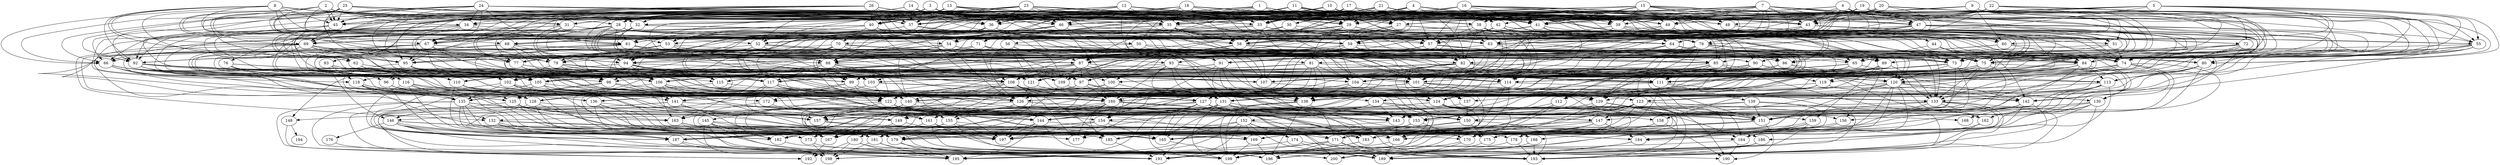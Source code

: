 // DAG automatically generated by daggen at Wed Apr 12 12:23:16 2017
// ./daggen --dot -n 200 --jump=3 --fat=0.6 --regularity=0.4 --density=0.6 
digraph G {
  1 [size="1995733043", alpha="0.16"]
  1 -> 29 [size ="33554432"]
  1 -> 31 [size ="33554432"]
  1 -> 33 [size ="33554432"]
  1 -> 34 [size ="33554432"]
  1 -> 35 [size ="33554432"]
  1 -> 43 [size ="33554432"]
  1 -> 45 [size ="33554432"]
  1 -> 47 [size ="33554432"]
  1 -> 48 [size ="33554432"]
  1 -> 53 [size ="33554432"]
  1 -> 57 [size ="33554432"]
  1 -> 71 [size ="33554432"]
  1 -> 82 [size ="33554432"]
  1 -> 87 [size ="33554432"]
  1 -> 89 [size ="33554432"]
  2 [size="19432524738", alpha="0.06"]
  2 -> 28 [size ="536870912"]
  2 -> 32 [size ="536870912"]
  2 -> 33 [size ="536870912"]
  2 -> 34 [size ="536870912"]
  2 -> 37 [size ="536870912"]
  2 -> 45 [size ="536870912"]
  2 -> 45 [size ="536870912"]
  2 -> 50 [size ="536870912"]
  2 -> 53 [size ="536870912"]
  2 -> 62 [size ="536870912"]
  2 -> 63 [size ="536870912"]
  2 -> 65 [size ="536870912"]
  2 -> 68 [size ="536870912"]
  3 [size="134217728000", alpha="0.12"]
  3 -> 27 [size ="209715200"]
  3 -> 28 [size ="209715200"]
  3 -> 32 [size ="209715200"]
  3 -> 36 [size ="209715200"]
  3 -> 40 [size ="209715200"]
  3 -> 41 [size ="209715200"]
  3 -> 42 [size ="209715200"]
  3 -> 46 [size ="209715200"]
  3 -> 58 [size ="209715200"]
  3 -> 59 [size ="209715200"]
  3 -> 79 [size ="209715200"]
  3 -> 81 [size ="209715200"]
  3 -> 87 [size ="209715200"]
  4 [size="8613251830", alpha="0.11"]
  4 -> 29 [size ="209715200"]
  4 -> 33 [size ="209715200"]
  4 -> 35 [size ="209715200"]
  4 -> 39 [size ="209715200"]
  4 -> 41 [size ="209715200"]
  4 -> 43 [size ="209715200"]
  4 -> 44 [size ="209715200"]
  4 -> 46 [size ="209715200"]
  4 -> 57 [size ="209715200"]
  4 -> 59 [size ="209715200"]
  4 -> 71 [size ="209715200"]
  4 -> 79 [size ="209715200"]
  4 -> 82 [size ="209715200"]
  5 [size="36426262497", alpha="0.11"]
  5 -> 29 [size ="838860800"]
  5 -> 37 [size ="838860800"]
  5 -> 39 [size ="838860800"]
  5 -> 41 [size ="838860800"]
  5 -> 43 [size ="838860800"]
  5 -> 49 [size ="838860800"]
  5 -> 53 [size ="838860800"]
  5 -> 55 [size ="838860800"]
  5 -> 60 [size ="838860800"]
  5 -> 63 [size ="838860800"]
  5 -> 65 [size ="838860800"]
  5 -> 80 [size ="838860800"]
  5 -> 84 [size ="838860800"]
  5 -> 89 [size ="838860800"]
  6 [size="2325882942", alpha="0.12"]
  6 -> 27 [size ="75497472"]
  6 -> 28 [size ="75497472"]
  6 -> 32 [size ="75497472"]
  6 -> 43 [size ="75497472"]
  6 -> 47 [size ="75497472"]
  6 -> 54 [size ="75497472"]
  6 -> 57 [size ="75497472"]
  6 -> 59 [size ="75497472"]
  6 -> 63 [size ="75497472"]
  6 -> 64 [size ="75497472"]
  6 -> 69 [size ="75497472"]
  6 -> 73 [size ="75497472"]
  6 -> 75 [size ="75497472"]
  7 [size="32796375868", alpha="0.16"]
  7 -> 27 [size ="536870912"]
  7 -> 28 [size ="536870912"]
  7 -> 33 [size ="536870912"]
  7 -> 39 [size ="536870912"]
  7 -> 41 [size ="536870912"]
  7 -> 43 [size ="536870912"]
  7 -> 46 [size ="536870912"]
  7 -> 47 [size ="536870912"]
  7 -> 49 [size ="536870912"]
  7 -> 54 [size ="536870912"]
  7 -> 57 [size ="536870912"]
  7 -> 58 [size ="536870912"]
  7 -> 64 [size ="536870912"]
  7 -> 69 [size ="536870912"]
  7 -> 73 [size ="536870912"]
  7 -> 75 [size ="536870912"]
  7 -> 84 [size ="536870912"]
  8 [size="1073741824000", alpha="0.00"]
  8 -> 31 [size ="838860800"]
  8 -> 36 [size ="838860800"]
  8 -> 37 [size ="838860800"]
  8 -> 45 [size ="838860800"]
  8 -> 49 [size ="838860800"]
  8 -> 54 [size ="838860800"]
  8 -> 59 [size ="838860800"]
  8 -> 64 [size ="838860800"]
  8 -> 66 [size ="838860800"]
  8 -> 69 [size ="838860800"]
  8 -> 92 [size ="838860800"]
  8 -> 95 [size ="838860800"]
  9 [size="150288876320", alpha="0.03"]
  9 -> 29 [size ="209715200"]
  9 -> 34 [size ="209715200"]
  9 -> 35 [size ="209715200"]
  9 -> 39 [size ="209715200"]
  9 -> 49 [size ="209715200"]
  9 -> 60 [size ="209715200"]
  9 -> 72 [size ="209715200"]
  9 -> 84 [size ="209715200"]
  9 -> 87 [size ="209715200"]
  9 -> 89 [size ="209715200"]
  9 -> 91 [size ="209715200"]
  10 [size="8078191623", alpha="0.05"]
  10 -> 28 [size ="679477248"]
  10 -> 29 [size ="679477248"]
  10 -> 31 [size ="679477248"]
  10 -> 34 [size ="679477248"]
  10 -> 36 [size ="679477248"]
  10 -> 37 [size ="679477248"]
  10 -> 39 [size ="679477248"]
  10 -> 41 [size ="679477248"]
  10 -> 45 [size ="679477248"]
  10 -> 47 [size ="679477248"]
  10 -> 48 [size ="679477248"]
  10 -> 49 [size ="679477248"]
  10 -> 64 [size ="679477248"]
  10 -> 66 [size ="679477248"]
  10 -> 80 [size ="679477248"]
  10 -> 82 [size ="679477248"]
  11 [size="86281583731", alpha="0.11"]
  11 -> 29 [size ="75497472"]
  11 -> 31 [size ="75497472"]
  11 -> 32 [size ="75497472"]
  11 -> 35 [size ="75497472"]
  11 -> 36 [size ="75497472"]
  11 -> 39 [size ="75497472"]
  11 -> 41 [size ="75497472"]
  11 -> 41 [size ="75497472"]
  11 -> 46 [size ="75497472"]
  11 -> 49 [size ="75497472"]
  11 -> 54 [size ="75497472"]
  11 -> 60 [size ="75497472"]
  12 [size="3097402596", alpha="0.06"]
  12 -> 28 [size ="134217728"]
  12 -> 29 [size ="134217728"]
  12 -> 31 [size ="134217728"]
  12 -> 35 [size ="134217728"]
  12 -> 36 [size ="134217728"]
  12 -> 39 [size ="134217728"]
  12 -> 43 [size ="134217728"]
  12 -> 45 [size ="134217728"]
  12 -> 49 [size ="134217728"]
  12 -> 53 [size ="134217728"]
  12 -> 67 [size ="134217728"]
  12 -> 71 [size ="134217728"]
  12 -> 72 [size ="134217728"]
  12 -> 73 [size ="134217728"]
  12 -> 76 [size ="134217728"]
  12 -> 82 [size ="134217728"]
  12 -> 85 [size ="134217728"]
  13 [size="51748980528", alpha="0.02"]
  13 -> 28 [size ="838860800"]
  13 -> 31 [size ="838860800"]
  13 -> 32 [size ="838860800"]
  13 -> 37 [size ="838860800"]
  13 -> 39 [size ="838860800"]
  13 -> 40 [size ="838860800"]
  13 -> 41 [size ="838860800"]
  13 -> 45 [size ="838860800"]
  13 -> 46 [size ="838860800"]
  13 -> 48 [size ="838860800"]
  13 -> 52 [size ="838860800"]
  13 -> 55 [size ="838860800"]
  13 -> 57 [size ="838860800"]
  13 -> 59 [size ="838860800"]
  13 -> 61 [size ="838860800"]
  13 -> 77 [size ="838860800"]
  14 [size="6216221240", alpha="0.02"]
  14 -> 27 [size ="209715200"]
  14 -> 28 [size ="209715200"]
  14 -> 35 [size ="209715200"]
  14 -> 36 [size ="209715200"]
  14 -> 37 [size ="209715200"]
  14 -> 41 [size ="209715200"]
  14 -> 43 [size ="209715200"]
  14 -> 45 [size ="209715200"]
  14 -> 46 [size ="209715200"]
  14 -> 61 [size ="209715200"]
  14 -> 63 [size ="209715200"]
  14 -> 77 [size ="209715200"]
  14 -> 92 [size ="209715200"]
  14 -> 95 [size ="209715200"]
  15 [size="134217728000", alpha="0.06"]
  15 -> 33 [size ="209715200"]
  15 -> 37 [size ="209715200"]
  15 -> 38 [size ="209715200"]
  15 -> 39 [size ="209715200"]
  15 -> 41 [size ="209715200"]
  15 -> 41 [size ="209715200"]
  15 -> 43 [size ="209715200"]
  15 -> 46 [size ="209715200"]
  15 -> 47 [size ="209715200"]
  15 -> 48 [size ="209715200"]
  15 -> 49 [size ="209715200"]
  15 -> 52 [size ="209715200"]
  15 -> 75 [size ="209715200"]
  15 -> 84 [size ="209715200"]
  16 [size="368293445632", alpha="0.00"]
  16 -> 35 [size ="411041792"]
  16 -> 37 [size ="411041792"]
  16 -> 39 [size ="411041792"]
  16 -> 41 [size ="411041792"]
  16 -> 43 [size ="411041792"]
  16 -> 45 [size ="411041792"]
  16 -> 46 [size ="411041792"]
  16 -> 48 [size ="411041792"]
  16 -> 57 [size ="411041792"]
  16 -> 58 [size ="411041792"]
  16 -> 63 [size ="411041792"]
  16 -> 73 [size ="411041792"]
  16 -> 86 [size ="411041792"]
  16 -> 90 [size ="411041792"]
  16 -> 91 [size ="411041792"]
  17 [size="368293445632", alpha="0.11"]
  17 -> 27 [size ="411041792"]
  17 -> 29 [size ="411041792"]
  17 -> 30 [size ="411041792"]
  17 -> 32 [size ="411041792"]
  17 -> 33 [size ="411041792"]
  17 -> 36 [size ="411041792"]
  17 -> 37 [size ="411041792"]
  17 -> 39 [size ="411041792"]
  17 -> 43 [size ="411041792"]
  17 -> 51 [size ="411041792"]
  17 -> 58 [size ="411041792"]
  17 -> 74 [size ="411041792"]
  17 -> 95 [size ="411041792"]
  18 [size="68552873079", alpha="0.08"]
  18 -> 27 [size ="75497472"]
  18 -> 33 [size ="75497472"]
  18 -> 35 [size ="75497472"]
  18 -> 38 [size ="75497472"]
  18 -> 42 [size ="75497472"]
  18 -> 43 [size ="75497472"]
  18 -> 46 [size ="75497472"]
  18 -> 50 [size ="75497472"]
  18 -> 53 [size ="75497472"]
  18 -> 58 [size ="75497472"]
  18 -> 61 [size ="75497472"]
  18 -> 66 [size ="75497472"]
  18 -> 67 [size ="75497472"]
  18 -> 75 [size ="75497472"]
  18 -> 84 [size ="75497472"]
  18 -> 91 [size ="75497472"]
  19 [size="68719476736", alpha="0.12"]
  19 -> 27 [size ="134217728"]
  19 -> 33 [size ="134217728"]
  19 -> 35 [size ="134217728"]
  19 -> 36 [size ="134217728"]
  19 -> 41 [size ="134217728"]
  19 -> 43 [size ="134217728"]
  19 -> 46 [size ="134217728"]
  19 -> 47 [size ="134217728"]
  19 -> 51 [size ="134217728"]
  19 -> 65 [size ="134217728"]
  19 -> 73 [size ="134217728"]
  19 -> 74 [size ="134217728"]
  19 -> 95 [size ="134217728"]
  20 [size="215824363694", alpha="0.15"]
  20 -> 33 [size ="679477248"]
  20 -> 33 [size ="679477248"]
  20 -> 35 [size ="679477248"]
  20 -> 36 [size ="679477248"]
  20 -> 42 [size ="679477248"]
  20 -> 43 [size ="679477248"]
  20 -> 51 [size ="679477248"]
  20 -> 55 [size ="679477248"]
  20 -> 63 [size ="679477248"]
  20 -> 67 [size ="679477248"]
  20 -> 73 [size ="679477248"]
  20 -> 74 [size ="679477248"]
  20 -> 87 [size ="679477248"]
  21 [size="1801483347", alpha="0.08"]
  21 -> 27 [size ="33554432"]
  21 -> 28 [size ="33554432"]
  21 -> 29 [size ="33554432"]
  21 -> 30 [size ="33554432"]
  21 -> 40 [size ="33554432"]
  21 -> 41 [size ="33554432"]
  21 -> 42 [size ="33554432"]
  21 -> 43 [size ="33554432"]
  21 -> 48 [size ="33554432"]
  21 -> 67 [size ="33554432"]
  21 -> 69 [size ="33554432"]
  21 -> 73 [size ="33554432"]
  21 -> 78 [size ="33554432"]
  21 -> 95 [size ="33554432"]
  22 [size="2809783843", alpha="0.11"]
  22 -> 29 [size ="75497472"]
  22 -> 31 [size ="75497472"]
  22 -> 38 [size ="75497472"]
  22 -> 43 [size ="75497472"]
  22 -> 48 [size ="75497472"]
  22 -> 55 [size ="75497472"]
  22 -> 59 [size ="75497472"]
  22 -> 67 [size ="75497472"]
  22 -> 74 [size ="75497472"]
  22 -> 78 [size ="75497472"]
  22 -> 91 [size ="75497472"]
  23 [size="549755813888", alpha="0.08"]
  23 -> 27 [size ="536870912"]
  23 -> 31 [size ="536870912"]
  23 -> 33 [size ="536870912"]
  23 -> 35 [size ="536870912"]
  23 -> 36 [size ="536870912"]
  23 -> 37 [size ="536870912"]
  23 -> 40 [size ="536870912"]
  23 -> 43 [size ="536870912"]
  23 -> 45 [size ="536870912"]
  23 -> 46 [size ="536870912"]
  23 -> 49 [size ="536870912"]
  23 -> 52 [size ="536870912"]
  23 -> 57 [size ="536870912"]
  23 -> 62 [size ="536870912"]
  23 -> 63 [size ="536870912"]
  23 -> 67 [size ="536870912"]
  23 -> 69 [size ="536870912"]
  23 -> 82 [size ="536870912"]
  23 -> 84 [size ="536870912"]
  23 -> 95 [size ="536870912"]
  24 [size="368293445632", alpha="0.06"]
  24 -> 29 [size ="411041792"]
  24 -> 34 [size ="411041792"]
  24 -> 35 [size ="411041792"]
  24 -> 38 [size ="411041792"]
  24 -> 45 [size ="411041792"]
  24 -> 46 [size ="411041792"]
  24 -> 47 [size ="411041792"]
  24 -> 61 [size ="411041792"]
  24 -> 66 [size ="411041792"]
  24 -> 67 [size ="411041792"]
  24 -> 77 [size ="411041792"]
  24 -> 92 [size ="411041792"]
  24 -> 94 [size ="411041792"]
  25 [size="5334728096", alpha="0.10"]
  25 -> 29 [size ="134217728"]
  25 -> 31 [size ="134217728"]
  25 -> 32 [size ="134217728"]
  25 -> 33 [size ="134217728"]
  25 -> 37 [size ="134217728"]
  25 -> 41 [size ="134217728"]
  25 -> 45 [size ="134217728"]
  25 -> 46 [size ="134217728"]
  25 -> 47 [size ="134217728"]
  25 -> 55 [size ="134217728"]
  25 -> 58 [size ="134217728"]
  25 -> 66 [size ="134217728"]
  25 -> 67 [size ="134217728"]
  25 -> 69 [size ="134217728"]
  25 -> 92 [size ="134217728"]
  25 -> 94 [size ="134217728"]
  25 -> 95 [size ="134217728"]
  26 [size="74850060110", alpha="0.08"]
  26 -> 33 [size ="75497472"]
  26 -> 34 [size ="75497472"]
  26 -> 35 [size ="75497472"]
  26 -> 37 [size ="75497472"]
  26 -> 39 [size ="75497472"]
  26 -> 40 [size ="75497472"]
  26 -> 45 [size ="75497472"]
  26 -> 63 [size ="75497472"]
  26 -> 66 [size ="75497472"]
  26 -> 67 [size ="75497472"]
  26 -> 69 [size ="75497472"]
  26 -> 75 [size ="75497472"]
  26 -> 94 [size ="75497472"]
  27 [size="4073394655", alpha="0.02"]
  27 -> 51 [size ="75497472"]
  27 -> 58 [size ="75497472"]
  27 -> 60 [size ="75497472"]
  27 -> 65 [size ="75497472"]
  27 -> 68 [size ="75497472"]
  27 -> 75 [size ="75497472"]
  27 -> 80 [size ="75497472"]
  27 -> 88 [size ="75497472"]
  27 -> 104 [size ="75497472"]
  27 -> 121 [size ="75497472"]
  28 [size="1399936137551", alpha="0.18"]
  28 -> 57 [size ="838860800"]
  28 -> 61 [size ="838860800"]
  28 -> 64 [size ="838860800"]
  28 -> 79 [size ="838860800"]
  28 -> 86 [size ="838860800"]
  28 -> 88 [size ="838860800"]
  28 -> 89 [size ="838860800"]
  28 -> 92 [size ="838860800"]
  28 -> 95 [size ="838860800"]
  28 -> 97 [size ="838860800"]
  28 -> 104 [size ="838860800"]
  28 -> 110 [size ="838860800"]
  28 -> 115 [size ="838860800"]
  28 -> 121 [size ="838860800"]
  29 [size="865936814478", alpha="0.20"]
  29 -> 54 [size ="679477248"]
  29 -> 59 [size ="679477248"]
  29 -> 64 [size ="679477248"]
  29 -> 73 [size ="679477248"]
  29 -> 81 [size ="679477248"]
  29 -> 85 [size ="679477248"]
  29 -> 93 [size ="679477248"]
  29 -> 94 [size ="679477248"]
  29 -> 107 [size ="679477248"]
  30 [size="170718522600", alpha="0.20"]
  30 -> 52 [size ="134217728"]
  30 -> 57 [size ="134217728"]
  30 -> 61 [size ="134217728"]
  30 -> 89 [size ="134217728"]
  30 -> 109 [size ="134217728"]
  31 [size="28991029248", alpha="0.16"]
  31 -> 62 [size ="75497472"]
  31 -> 77 [size ="75497472"]
  31 -> 78 [size ="75497472"]
  31 -> 94 [size ="75497472"]
  31 -> 103 [size ="75497472"]
  31 -> 105 [size ="75497472"]
  31 -> 109 [size ="75497472"]
  32 [size="402530508729", alpha="0.16"]
  32 -> 57 [size ="301989888"]
  32 -> 67 [size ="301989888"]
  32 -> 68 [size ="301989888"]
  32 -> 78 [size ="301989888"]
  32 -> 88 [size ="301989888"]
  32 -> 91 [size ="301989888"]
  32 -> 121 [size ="301989888"]
  33 [size="12777042580", alpha="0.10"]
  33 -> 57 [size ="209715200"]
  33 -> 77 [size ="209715200"]
  33 -> 78 [size ="209715200"]
  33 -> 82 [size ="209715200"]
  33 -> 94 [size ="209715200"]
  33 -> 98 [size ="209715200"]
  33 -> 99 [size ="209715200"]
  34 [size="6408172845", alpha="0.16"]
  34 -> 52 [size ="411041792"]
  34 -> 61 [size ="411041792"]
  34 -> 91 [size ="411041792"]
  34 -> 106 [size ="411041792"]
  34 -> 116 [size ="411041792"]
  34 -> 118 [size ="411041792"]
  34 -> 120 [size ="411041792"]
  35 [size="1373421194829", alpha="0.17"]
  35 -> 51 [size ="838860800"]
  35 -> 52 [size ="838860800"]
  35 -> 56 [size ="838860800"]
  35 -> 58 [size ="838860800"]
  35 -> 59 [size ="838860800"]
  35 -> 79 [size ="838860800"]
  35 -> 88 [size ="838860800"]
  35 -> 89 [size ="838860800"]
  35 -> 94 [size ="838860800"]
  35 -> 105 [size ="838860800"]
  35 -> 106 [size ="838860800"]
  35 -> 107 [size ="838860800"]
  35 -> 111 [size ="838860800"]
  35 -> 120 [size ="838860800"]
  36 [size="41679082797", alpha="0.14"]
  36 -> 68 [size ="838860800"]
  36 -> 83 [size ="838860800"]
  36 -> 94 [size ="838860800"]
  36 -> 99 [size ="838860800"]
  36 -> 108 [size ="838860800"]
  36 -> 111 [size ="838860800"]
  36 -> 114 [size ="838860800"]
  37 [size="101293638577", alpha="0.14"]
  37 -> 63 [size ="301989888"]
  37 -> 66 [size ="301989888"]
  37 -> 94 [size ="301989888"]
  37 -> 97 [size ="301989888"]
  37 -> 114 [size ="301989888"]
  38 [size="486682338482", alpha="0.01"]
  38 -> 57 [size ="838860800"]
  38 -> 60 [size ="838860800"]
  38 -> 63 [size ="838860800"]
  38 -> 70 [size ="838860800"]
  38 -> 73 [size ="838860800"]
  38 -> 78 [size ="838860800"]
  38 -> 82 [size ="838860800"]
  38 -> 88 [size ="838860800"]
  38 -> 97 [size ="838860800"]
  38 -> 101 [size ="838860800"]
  39 [size="5033848924", alpha="0.02"]
  39 -> 63 [size ="411041792"]
  39 -> 72 [size ="411041792"]
  39 -> 86 [size ="411041792"]
  39 -> 97 [size ="411041792"]
  39 -> 114 [size ="411041792"]
  40 [size="41780947026", alpha="0.05"]
  40 -> 53 [size ="679477248"]
  40 -> 70 [size ="679477248"]
  40 -> 73 [size ="679477248"]
  40 -> 77 [size ="679477248"]
  40 -> 91 [size ="679477248"]
  40 -> 105 [size ="679477248"]
  40 -> 107 [size ="679477248"]
  40 -> 110 [size ="679477248"]
  40 -> 111 [size ="679477248"]
  40 -> 121 [size ="679477248"]
  41 [size="1073741824000", alpha="0.09"]
  41 -> 65 [size ="838860800"]
  41 -> 75 [size ="838860800"]
  41 -> 78 [size ="838860800"]
  41 -> 84 [size ="838860800"]
  41 -> 85 [size ="838860800"]
  41 -> 87 [size ="838860800"]
  41 -> 97 [size ="838860800"]
  41 -> 105 [size ="838860800"]
  41 -> 106 [size ="838860800"]
  41 -> 107 [size ="838860800"]
  41 -> 108 [size ="838860800"]
  42 [size="5991204294", alpha="0.05"]
  42 -> 57 [size ="134217728"]
  42 -> 58 [size ="134217728"]
  42 -> 59 [size ="134217728"]
  42 -> 84 [size ="134217728"]
  42 -> 85 [size ="134217728"]
  42 -> 89 [size ="134217728"]
  42 -> 92 [size ="134217728"]
  42 -> 94 [size ="134217728"]
  42 -> 97 [size ="134217728"]
  42 -> 101 [size ="134217728"]
  42 -> 111 [size ="134217728"]
  42 -> 114 [size ="134217728"]
  43 [size="6406193521", alpha="0.11"]
  43 -> 51 [size ="411041792"]
  43 -> 53 [size ="411041792"]
  43 -> 68 [size ="411041792"]
  43 -> 84 [size ="411041792"]
  43 -> 88 [size ="411041792"]
  43 -> 92 [size ="411041792"]
  43 -> 100 [size ="411041792"]
  43 -> 101 [size ="411041792"]
  43 -> 104 [size ="411041792"]
  43 -> 107 [size ="411041792"]
  43 -> 115 [size ="411041792"]
  44 [size="1029867486147", alpha="0.07"]
  44 -> 65 [size ="679477248"]
  44 -> 75 [size ="679477248"]
  44 -> 84 [size ="679477248"]
  44 -> 120 [size ="679477248"]
  45 [size="1073741824000", alpha="0.18"]
  45 -> 69 [size ="838860800"]
  45 -> 99 [size ="838860800"]
  45 -> 106 [size ="838860800"]
  45 -> 108 [size ="838860800"]
  46 [size="3756987867", alpha="0.17"]
  46 -> 54 [size ="75497472"]
  46 -> 74 [size ="75497472"]
  46 -> 88 [size ="75497472"]
  46 -> 98 [size ="75497472"]
  46 -> 100 [size ="75497472"]
  46 -> 114 [size ="75497472"]
  47 [size="934623021835", alpha="0.14"]
  47 -> 55 [size ="679477248"]
  47 -> 59 [size ="679477248"]
  47 -> 75 [size ="679477248"]
  47 -> 78 [size ="679477248"]
  47 -> 80 [size ="679477248"]
  47 -> 82 [size ="679477248"]
  47 -> 88 [size ="679477248"]
  47 -> 99 [size ="679477248"]
  47 -> 104 [size ="679477248"]
  48 [size="549755813888", alpha="0.13"]
  48 -> 51 [size ="536870912"]
  48 -> 72 [size ="536870912"]
  48 -> 113 [size ="536870912"]
  49 [size="8589934592", alpha="0.07"]
  49 -> 60 [size ="33554432"]
  49 -> 73 [size ="33554432"]
  49 -> 74 [size ="33554432"]
  49 -> 75 [size ="33554432"]
  49 -> 81 [size ="33554432"]
  49 -> 104 [size ="33554432"]
  49 -> 105 [size ="33554432"]
  49 -> 111 [size ="33554432"]
  49 -> 114 [size ="33554432"]
  49 -> 118 [size ="33554432"]
  49 -> 120 [size ="33554432"]
  50 [size="134217728000", alpha="0.19"]
  50 -> 73 [size ="209715200"]
  50 -> 74 [size ="209715200"]
  50 -> 85 [size ="209715200"]
  50 -> 87 [size ="209715200"]
  50 -> 99 [size ="209715200"]
  51 [size="231928233984", alpha="0.08"]
  51 -> 74 [size ="301989888"]
  51 -> 85 [size ="301989888"]
  51 -> 107 [size ="301989888"]
  52 [size="20612546083", alpha="0.11"]
  52 -> 79 [size ="411041792"]
  52 -> 97 [size ="411041792"]
  52 -> 98 [size ="411041792"]
  52 -> 101 [size ="411041792"]
  52 -> 102 [size ="411041792"]
  52 -> 103 [size ="411041792"]
  53 [size="722237029800", alpha="0.19"]
  53 -> 73 [size ="536870912"]
  53 -> 77 [size ="536870912"]
  53 -> 103 [size ="536870912"]
  53 -> 126 [size ="536870912"]
  53 -> 132 [size ="536870912"]
  53 -> 135 [size ="536870912"]
  54 [size="223924874747", alpha="0.07"]
  54 -> 95 [size ="301989888"]
  54 -> 99 [size ="301989888"]
  54 -> 107 [size ="301989888"]
  54 -> 110 [size ="301989888"]
  54 -> 119 [size ="301989888"]
  54 -> 126 [size ="301989888"]
  54 -> 129 [size ="301989888"]
  54 -> 136 [size ="301989888"]
  54 -> 140 [size ="301989888"]
  55 [size="3701211265", alpha="0.18"]
  55 -> 74 [size ="75497472"]
  55 -> 94 [size ="75497472"]
  55 -> 114 [size ="75497472"]
  55 -> 115 [size ="75497472"]
  55 -> 121 [size ="75497472"]
  55 -> 123 [size ="75497472"]
  55 -> 129 [size ="75497472"]
  55 -> 133 [size ="75497472"]
  55 -> 138 [size ="75497472"]
  56 [size="368293445632", alpha="0.12"]
  56 -> 82 [size ="411041792"]
  56 -> 87 [size ="411041792"]
  56 -> 108 [size ="411041792"]
  56 -> 109 [size ="411041792"]
  56 -> 120 [size ="411041792"]
  56 -> 121 [size ="411041792"]
  56 -> 138 [size ="411041792"]
  57 [size="549755813888", alpha="0.01"]
  57 -> 80 [size ="536870912"]
  57 -> 82 [size ="536870912"]
  57 -> 84 [size ="536870912"]
  57 -> 91 [size ="536870912"]
  57 -> 108 [size ="536870912"]
  57 -> 109 [size ="536870912"]
  57 -> 114 [size ="536870912"]
  57 -> 121 [size ="536870912"]
  57 -> 126 [size ="536870912"]
  58 [size="8589934592", alpha="0.11"]
  58 -> 74 [size ="33554432"]
  58 -> 79 [size ="33554432"]
  58 -> 85 [size ="33554432"]
  58 -> 100 [size ="33554432"]
  58 -> 101 [size ="33554432"]
  58 -> 108 [size ="33554432"]
  58 -> 128 [size ="33554432"]
  59 [size="68719476736", alpha="0.17"]
  59 -> 82 [size ="134217728"]
  59 -> 87 [size ="134217728"]
  59 -> 111 [size ="134217728"]
  59 -> 117 [size ="134217728"]
  59 -> 122 [size ="134217728"]
  59 -> 124 [size ="134217728"]
  59 -> 142 [size ="134217728"]
  60 [size="68719476736", alpha="0.19"]
  60 -> 84 [size ="134217728"]
  60 -> 90 [size ="134217728"]
  60 -> 121 [size ="134217728"]
  60 -> 142 [size ="134217728"]
  61 [size="288660384731", alpha="0.19"]
  61 -> 73 [size ="209715200"]
  61 -> 84 [size ="209715200"]
  61 -> 87 [size ="209715200"]
  61 -> 95 [size ="209715200"]
  61 -> 98 [size ="209715200"]
  61 -> 101 [size ="209715200"]
  61 -> 111 [size ="209715200"]
  61 -> 114 [size ="209715200"]
  61 -> 125 [size ="209715200"]
  62 [size="68719476736", alpha="0.08"]
  62 -> 99 [size ="134217728"]
  62 -> 111 [size ="134217728"]
  62 -> 117 [size ="134217728"]
  62 -> 140 [size ="134217728"]
  63 [size="5881894584", alpha="0.00"]
  63 -> 94 [size ="209715200"]
  63 -> 101 [size ="209715200"]
  63 -> 108 [size ="209715200"]
  63 -> 121 [size ="209715200"]
  63 -> 133 [size ="209715200"]
  64 [size="12143611486", alpha="0.01"]
  64 -> 74 [size ="209715200"]
  64 -> 86 [size ="209715200"]
  64 -> 104 [size ="209715200"]
  64 -> 106 [size ="209715200"]
  64 -> 107 [size ="209715200"]
  64 -> 130 [size ="209715200"]
  65 [size="16527307620", alpha="0.12"]
  65 -> 96 [size ="411041792"]
  65 -> 104 [size ="411041792"]
  65 -> 105 [size ="411041792"]
  65 -> 107 [size ="411041792"]
  65 -> 111 [size ="411041792"]
  65 -> 124 [size ="411041792"]
  65 -> 133 [size ="411041792"]
  65 -> 134 [size ="411041792"]
  65 -> 137 [size ="411041792"]
  66 [size="864782091", alpha="0.07"]
  66 -> 98 [size ="75497472"]
  66 -> 104 [size ="75497472"]
  66 -> 105 [size ="75497472"]
  66 -> 107 [size ="75497472"]
  66 -> 125 [size ="75497472"]
  66 -> 131 [size ="75497472"]
  66 -> 133 [size ="75497472"]
  66 -> 135 [size ="75497472"]
  66 -> 136 [size ="75497472"]
  66 -> 138 [size ="75497472"]
  67 [size="93173167732", alpha="0.15"]
  67 -> 74 [size ="301989888"]
  67 -> 86 [size ="301989888"]
  67 -> 95 [size ="301989888"]
  67 -> 99 [size ="301989888"]
  67 -> 102 [size ="301989888"]
  67 -> 117 [size ="301989888"]
  67 -> 121 [size ="301989888"]
  67 -> 123 [size ="301989888"]
  67 -> 133 [size ="301989888"]
  68 [size="549755813888", alpha="0.03"]
  68 -> 74 [size ="536870912"]
  68 -> 79 [size ="536870912"]
  68 -> 86 [size ="536870912"]
  68 -> 102 [size ="536870912"]
  68 -> 105 [size ="536870912"]
  68 -> 115 [size ="536870912"]
  68 -> 117 [size ="536870912"]
  68 -> 124 [size ="536870912"]
  68 -> 136 [size ="536870912"]
  69 [size="333094617615", alpha="0.14"]
  69 -> 79 [size ="301989888"]
  69 -> 88 [size ="301989888"]
  69 -> 90 [size ="301989888"]
  69 -> 104 [size ="301989888"]
  69 -> 105 [size ="301989888"]
  69 -> 107 [size ="301989888"]
  69 -> 108 [size ="301989888"]
  69 -> 114 [size ="301989888"]
  69 -> 124 [size ="301989888"]
  69 -> 128 [size ="301989888"]
  69 -> 132 [size ="301989888"]
  70 [size="103869181272", alpha="0.15"]
  70 -> 77 [size ="134217728"]
  70 -> 93 [size ="134217728"]
  70 -> 99 [size ="134217728"]
  70 -> 108 [size ="134217728"]
  70 -> 117 [size ="134217728"]
  70 -> 122 [size ="134217728"]
  70 -> 129 [size ="134217728"]
  70 -> 141 [size ="134217728"]
  71 [size="581504751051", alpha="0.03"]
  71 -> 77 [size ="679477248"]
  71 -> 86 [size ="679477248"]
  71 -> 92 [size ="679477248"]
  71 -> 97 [size ="679477248"]
  71 -> 98 [size ="679477248"]
  71 -> 102 [size ="679477248"]
  71 -> 103 [size ="679477248"]
  71 -> 104 [size ="679477248"]
  71 -> 120 [size ="679477248"]
  71 -> 126 [size ="679477248"]
  71 -> 131 [size ="679477248"]
  72 [size="4044869837", alpha="0.18"]
  72 -> 86 [size ="134217728"]
  72 -> 95 [size ="134217728"]
  72 -> 120 [size ="134217728"]
  72 -> 126 [size ="134217728"]
  72 -> 131 [size ="134217728"]
  72 -> 142 [size ="134217728"]
  73 [size="510411248481", alpha="0.02"]
  73 -> 101 [size ="838860800"]
  73 -> 120 [size ="838860800"]
  73 -> 121 [size ="838860800"]
  73 -> 135 [size ="838860800"]
  73 -> 143 [size ="838860800"]
  73 -> 154 [size ="838860800"]
  74 [size="68719476736", alpha="0.17"]
  74 -> 97 [size ="134217728"]
  74 -> 111 [size ="134217728"]
  74 -> 114 [size ="134217728"]
  74 -> 120 [size ="134217728"]
  74 -> 130 [size ="134217728"]
  74 -> 133 [size ="134217728"]
  74 -> 149 [size ="134217728"]
  74 -> 150 [size ="134217728"]
  74 -> 151 [size ="134217728"]
  75 [size="23839758128", alpha="0.09"]
  75 -> 97 [size ="536870912"]
  75 -> 103 [size ="536870912"]
  75 -> 105 [size ="536870912"]
  75 -> 106 [size ="536870912"]
  75 -> 110 [size ="536870912"]
  75 -> 111 [size ="536870912"]
  75 -> 126 [size ="536870912"]
  75 -> 127 [size ="536870912"]
  75 -> 133 [size ="536870912"]
  75 -> 150 [size ="536870912"]
  75 -> 162 [size ="536870912"]
  75 -> 163 [size ="536870912"]
  76 [size="3837389011", alpha="0.14"]
  76 -> 96 [size ="134217728"]
  76 -> 97 [size ="134217728"]
  76 -> 101 [size ="134217728"]
  76 -> 105 [size ="134217728"]
  76 -> 109 [size ="134217728"]
  76 -> 150 [size ="134217728"]
  76 -> 163 [size ="134217728"]
  77 [size="36632085669", alpha="0.07"]
  77 -> 107 [size ="33554432"]
  77 -> 121 [size ="33554432"]
  77 -> 122 [size ="33554432"]
  77 -> 138 [size ="33554432"]
  77 -> 143 [size ="33554432"]
  78 [size="2820842131", alpha="0.19"]
  78 -> 101 [size ="75497472"]
  78 -> 105 [size ="75497472"]
  78 -> 112 [size ="75497472"]
  78 -> 125 [size ="75497472"]
  78 -> 128 [size ="75497472"]
  78 -> 131 [size ="75497472"]
  78 -> 133 [size ="75497472"]
  78 -> 143 [size ="75497472"]
  79 [size="1073741824000", alpha="0.06"]
  79 -> 97 [size ="838860800"]
  79 -> 102 [size ="838860800"]
  79 -> 106 [size ="838860800"]
  79 -> 108 [size ="838860800"]
  79 -> 122 [size ="838860800"]
  79 -> 151 [size ="838860800"]
  80 [size="3348612954", alpha="0.05"]
  80 -> 113 [size ="134217728"]
  80 -> 124 [size ="134217728"]
  80 -> 131 [size ="134217728"]
  80 -> 138 [size ="134217728"]
  80 -> 150 [size ="134217728"]
  81 [size="488546486368", alpha="0.18"]
  81 -> 98 [size ="411041792"]
  81 -> 104 [size ="411041792"]
  81 -> 108 [size ="411041792"]
  81 -> 113 [size ="411041792"]
  81 -> 127 [size ="411041792"]
  81 -> 138 [size ="411041792"]
  81 -> 154 [size ="411041792"]
  81 -> 163 [size ="411041792"]
  82 [size="134217728000", alpha="0.01"]
  82 -> 101 [size ="209715200"]
  82 -> 108 [size ="209715200"]
  82 -> 111 [size ="209715200"]
  82 -> 115 [size ="209715200"]
  82 -> 138 [size ="209715200"]
  82 -> 142 [size ="209715200"]
  82 -> 150 [size ="209715200"]
  82 -> 155 [size ="209715200"]
  82 -> 160 [size ="209715200"]
  83 [size="134217728000", alpha="0.13"]
  83 -> 104 [size ="209715200"]
  83 -> 108 [size ="209715200"]
  83 -> 115 [size ="209715200"]
  83 -> 118 [size ="209715200"]
  83 -> 140 [size ="209715200"]
  83 -> 146 [size ="209715200"]
  84 [size="222511073980", alpha="0.15"]
  84 -> 100 [size ="536870912"]
  84 -> 111 [size ="536870912"]
  84 -> 113 [size ="536870912"]
  84 -> 119 [size ="536870912"]
  84 -> 129 [size ="536870912"]
  84 -> 151 [size ="536870912"]
  84 -> 160 [size ="536870912"]
  84 -> 162 [size ="536870912"]
  85 [size="782757789696", alpha="0.01"]
  85 -> 112 [size ="679477248"]
  85 -> 114 [size ="679477248"]
  85 -> 120 [size ="679477248"]
  85 -> 123 [size ="679477248"]
  85 -> 124 [size ="679477248"]
  85 -> 138 [size ="679477248"]
  85 -> 153 [size ="679477248"]
  85 -> 161 [size ="679477248"]
  85 -> 162 [size ="679477248"]
  86 [size="2614183664", alpha="0.06"]
  86 -> 120 [size ="134217728"]
  86 -> 124 [size ="134217728"]
  86 -> 129 [size ="134217728"]
  86 -> 131 [size ="134217728"]
  86 -> 140 [size ="134217728"]
  86 -> 151 [size ="134217728"]
  86 -> 162 [size ="134217728"]
  87 [size="8589934592", alpha="0.06"]
  87 -> 97 [size ="33554432"]
  87 -> 99 [size ="33554432"]
  87 -> 101 [size ="33554432"]
  87 -> 106 [size ="33554432"]
  87 -> 108 [size ="33554432"]
  87 -> 109 [size ="33554432"]
  87 -> 117 [size ="33554432"]
  87 -> 140 [size ="33554432"]
  87 -> 150 [size ="33554432"]
  87 -> 160 [size ="33554432"]
  88 [size="385582582323", alpha="0.00"]
  88 -> 99 [size ="301989888"]
  88 -> 107 [size ="301989888"]
  88 -> 117 [size ="301989888"]
  88 -> 122 [size ="301989888"]
  88 -> 127 [size ="301989888"]
  88 -> 140 [size ="301989888"]
  88 -> 160 [size ="301989888"]
  88 -> 163 [size ="301989888"]
  89 [size="231928233984", alpha="0.16"]
  89 -> 119 [size ="301989888"]
  89 -> 123 [size ="301989888"]
  89 -> 126 [size ="301989888"]
  89 -> 133 [size ="301989888"]
  89 -> 138 [size ="301989888"]
  89 -> 143 [size ="301989888"]
  89 -> 153 [size ="301989888"]
  89 -> 156 [size ="301989888"]
  89 -> 157 [size ="301989888"]
  89 -> 159 [size ="301989888"]
  90 [size="18645672801", alpha="0.01"]
  90 -> 102 [size ="411041792"]
  90 -> 103 [size ="411041792"]
  90 -> 107 [size ="411041792"]
  90 -> 113 [size ="411041792"]
  90 -> 129 [size ="411041792"]
  90 -> 141 [size ="411041792"]
  90 -> 142 [size ="411041792"]
  90 -> 160 [size ="411041792"]
  90 -> 161 [size ="411041792"]
  91 [size="971034346", alpha="0.17"]
  91 -> 99 [size ="33554432"]
  91 -> 130 [size ="33554432"]
  91 -> 133 [size ="33554432"]
  91 -> 137 [size ="33554432"]
  91 -> 138 [size ="33554432"]
  91 -> 144 [size ="33554432"]
  91 -> 145 [size ="33554432"]
  92 [size="231928233984", alpha="0.08"]
  92 -> 101 [size ="301989888"]
  92 -> 106 [size ="301989888"]
  92 -> 117 [size ="301989888"]
  92 -> 122 [size ="301989888"]
  92 -> 128 [size ="301989888"]
  92 -> 129 [size ="301989888"]
  92 -> 135 [size ="301989888"]
  92 -> 141 [size ="301989888"]
  93 [size="40375967609", alpha="0.05"]
  93 -> 113 [size ="838860800"]
  93 -> 115 [size ="838860800"]
  93 -> 121 [size ="838860800"]
  93 -> 127 [size ="838860800"]
  93 -> 129 [size ="838860800"]
  93 -> 151 [size ="838860800"]
  93 -> 160 [size ="838860800"]
  94 [size="29756230619", alpha="0.20"]
  94 -> 97 [size ="838860800"]
  94 -> 103 [size ="838860800"]
  94 -> 106 [size ="838860800"]
  94 -> 115 [size ="838860800"]
  94 -> 126 [size ="838860800"]
  94 -> 148 [size ="838860800"]
  94 -> 153 [size ="838860800"]
  95 [size="138498828543", alpha="0.02"]
  95 -> 96 [size ="411041792"]
  95 -> 100 [size ="411041792"]
  95 -> 102 [size ="411041792"]
  95 -> 115 [size ="411041792"]
  95 -> 121 [size ="411041792"]
  95 -> 125 [size ="411041792"]
  95 -> 126 [size ="411041792"]
  95 -> 131 [size ="411041792"]
  95 -> 153 [size ="411041792"]
  96 [size="38044821545", alpha="0.06"]
  96 -> 126 [size ="679477248"]
  96 -> 143 [size ="679477248"]
  96 -> 144 [size ="679477248"]
  96 -> 157 [size ="679477248"]
  96 -> 165 [size ="679477248"]
  96 -> 182 [size ="679477248"]
  97 [size="34221244334", alpha="0.07"]
  97 -> 140 [size ="536870912"]
  97 -> 154 [size ="536870912"]
  97 -> 157 [size ="536870912"]
  97 -> 160 [size ="536870912"]
  97 -> 166 [size ="536870912"]
  98 [size="24966553612", alpha="0.15"]
  98 -> 125 [size ="411041792"]
  98 -> 135 [size ="411041792"]
  98 -> 141 [size ="411041792"]
  98 -> 143 [size ="411041792"]
  99 [size="68719476736", alpha="0.17"]
  99 -> 147 [size ="134217728"]
  99 -> 158 [size ="134217728"]
  99 -> 161 [size ="134217728"]
  99 -> 172 [size ="134217728"]
  99 -> 187 [size ="134217728"]
  100 [size="28991029248", alpha="0.02"]
  100 -> 122 [size ="75497472"]
  100 -> 131 [size ="75497472"]
  100 -> 155 [size ="75497472"]
  100 -> 182 [size ="75497472"]
  101 [size="782757789696", alpha="0.16"]
  101 -> 128 [size ="679477248"]
  101 -> 129 [size ="679477248"]
  101 -> 137 [size ="679477248"]
  101 -> 146 [size ="679477248"]
  101 -> 151 [size ="679477248"]
  101 -> 185 [size ="679477248"]
  102 [size="94852045874", alpha="0.16"]
  102 -> 124 [size ="75497472"]
  102 -> 135 [size ="75497472"]
  102 -> 143 [size ="75497472"]
  102 -> 161 [size ="75497472"]
  102 -> 175 [size ="75497472"]
  102 -> 185 [size ="75497472"]
  102 -> 187 [size ="75497472"]
  103 [size="1073741824000", alpha="0.15"]
  103 -> 122 [size ="838860800"]
  103 -> 123 [size ="838860800"]
  103 -> 136 [size ="838860800"]
  103 -> 153 [size ="838860800"]
  104 [size="1073741824000", alpha="0.13"]
  104 -> 138 [size ="838860800"]
  104 -> 151 [size ="838860800"]
  104 -> 173 [size ="838860800"]
  104 -> 179 [size ="838860800"]
  104 -> 182 [size ="838860800"]
  105 [size="1073741824000", alpha="0.13"]
  105 -> 122 [size ="838860800"]
  105 -> 124 [size ="838860800"]
  105 -> 125 [size ="838860800"]
  105 -> 140 [size ="838860800"]
  105 -> 157 [size ="838860800"]
  105 -> 169 [size ="838860800"]
  105 -> 187 [size ="838860800"]
  106 [size="1022304959", alpha="0.08"]
  106 -> 122 [size ="33554432"]
  106 -> 141 [size ="33554432"]
  106 -> 160 [size ="33554432"]
  106 -> 163 [size ="33554432"]
  106 -> 167 [size ="33554432"]
  106 -> 171 [size ="33554432"]
  107 [size="456201726515", alpha="0.14"]
  107 -> 133 [size ="301989888"]
  108 [size="1184259580", alpha="0.19"]
  108 -> 122 [size ="33554432"]
  108 -> 131 [size ="33554432"]
  108 -> 150 [size ="33554432"]
  108 -> 151 [size ="33554432"]
  108 -> 157 [size ="33554432"]
  108 -> 160 [size ="33554432"]
  108 -> 161 [size ="33554432"]
  108 -> 167 [size ="33554432"]
  108 -> 177 [size ="33554432"]
  108 -> 179 [size ="33554432"]
  108 -> 185 [size ="33554432"]
  109 [size="943691930", alpha="0.07"]
  109 -> 133 [size ="75497472"]
  109 -> 153 [size ="75497472"]
  109 -> 187 [size ="75497472"]
  110 [size="888715163297", alpha="0.16"]
  110 -> 128 [size ="838860800"]
  110 -> 134 [size ="838860800"]
  110 -> 155 [size ="838860800"]
  110 -> 182 [size ="838860800"]
  111 [size="368293445632", alpha="0.12"]
  111 -> 132 [size ="411041792"]
  111 -> 139 [size ="411041792"]
  111 -> 164 [size ="411041792"]
  111 -> 183 [size ="411041792"]
  112 [size="8589934592", alpha="0.01"]
  112 -> 153 [size ="33554432"]
  112 -> 177 [size ="33554432"]
  112 -> 183 [size ="33554432"]
  113 [size="458404093715", alpha="0.19"]
  113 -> 123 [size ="679477248"]
  113 -> 127 [size ="679477248"]
  113 -> 150 [size ="679477248"]
  113 -> 156 [size ="679477248"]
  113 -> 175 [size ="679477248"]
  113 -> 182 [size ="679477248"]
  113 -> 187 [size ="679477248"]
  114 [size="549755813888", alpha="0.04"]
  114 -> 122 [size ="536870912"]
  114 -> 151 [size ="536870912"]
  114 -> 167 [size ="536870912"]
  114 -> 182 [size ="536870912"]
  115 [size="1073741824000", alpha="0.01"]
  115 -> 126 [size ="838860800"]
  115 -> 183 [size ="838860800"]
  116 [size="3390609069", alpha="0.06"]
  116 -> 127 [size ="75497472"]
  116 -> 135 [size ="75497472"]
  116 -> 138 [size ="75497472"]
  116 -> 150 [size ="75497472"]
  116 -> 160 [size ="75497472"]
  116 -> 182 [size ="75497472"]
  116 -> 187 [size ="75497472"]
  117 [size="29085451238", alpha="0.13"]
  117 -> 127 [size ="536870912"]
  117 -> 131 [size ="536870912"]
  117 -> 149 [size ="536870912"]
  117 -> 153 [size ="536870912"]
  117 -> 157 [size ="536870912"]
  117 -> 168 [size ="536870912"]
  117 -> 175 [size ="536870912"]
  118 [size="134217728000", alpha="0.01"]
  118 -> 122 [size ="209715200"]
  118 -> 128 [size ="209715200"]
  118 -> 149 [size ="209715200"]
  118 -> 157 [size ="209715200"]
  118 -> 172 [size ="209715200"]
  118 -> 179 [size ="209715200"]
  118 -> 181 [size ="209715200"]
  119 [size="1073741824000", alpha="0.20"]
  119 -> 126 [size ="838860800"]
  119 -> 142 [size ="838860800"]
  119 -> 143 [size ="838860800"]
  119 -> 153 [size ="838860800"]
  119 -> 158 [size ="838860800"]
  120 [size="33637304838", alpha="0.11"]
  120 -> 130 [size ="536870912"]
  120 -> 138 [size ="536870912"]
  120 -> 142 [size ="536870912"]
  120 -> 147 [size ="536870912"]
  120 -> 162 [size ="536870912"]
  120 -> 164 [size ="536870912"]
  120 -> 171 [size ="536870912"]
  120 -> 172 [size ="536870912"]
  120 -> 175 [size ="536870912"]
  120 -> 184 [size ="536870912"]
  121 [size="6376492305", alpha="0.00"]
  121 -> 126 [size ="134217728"]
  121 -> 138 [size ="134217728"]
  121 -> 150 [size ="134217728"]
  122 [size="549755813888", alpha="0.15"]
  122 -> 144 [size ="536870912"]
  122 -> 150 [size ="536870912"]
  122 -> 157 [size ="536870912"]
  122 -> 165 [size ="536870912"]
  122 -> 169 [size ="536870912"]
  122 -> 183 [size ="536870912"]
  122 -> 184 [size ="536870912"]
  122 -> 191 [size ="536870912"]
  123 [size="231928233984", alpha="0.13"]
  123 -> 147 [size ="301989888"]
  123 -> 153 [size ="301989888"]
  123 -> 165 [size ="301989888"]
  123 -> 179 [size ="301989888"]
  123 -> 183 [size ="301989888"]
  123 -> 189 [size ="301989888"]
  124 [size="549755813888", alpha="0.10"]
  124 -> 164 [size ="536870912"]
  124 -> 169 [size ="536870912"]
  124 -> 170 [size ="536870912"]
  124 -> 171 [size ="536870912"]
  124 -> 181 [size ="536870912"]
  124 -> 187 [size ="536870912"]
  124 -> 190 [size ="536870912"]
  124 -> 193 [size ="536870912"]
  124 -> 199 [size ="536870912"]
  125 [size="549755813888", alpha="0.01"]
  125 -> 157 [size ="536870912"]
  125 -> 163 [size ="536870912"]
  125 -> 165 [size ="536870912"]
  125 -> 186 [size ="536870912"]
  125 -> 187 [size ="536870912"]
  125 -> 197 [size ="536870912"]
  126 [size="220274006504", alpha="0.07"]
  126 -> 144 [size ="209715200"]
  126 -> 148 [size ="209715200"]
  126 -> 157 [size ="209715200"]
  126 -> 167 [size ="209715200"]
  126 -> 171 [size ="209715200"]
  126 -> 183 [size ="209715200"]
  127 [size="744444870728", alpha="0.08"]
  127 -> 149 [size ="536870912"]
  127 -> 156 [size ="536870912"]
  127 -> 157 [size ="536870912"]
  127 -> 165 [size ="536870912"]
  127 -> 177 [size ="536870912"]
  127 -> 183 [size ="536870912"]
  127 -> 184 [size ="536870912"]
  127 -> 195 [size ="536870912"]
  127 -> 199 [size ="536870912"]
  127 -> 200 [size ="536870912"]
  128 [size="782757789696", alpha="0.02"]
  128 -> 144 [size ="679477248"]
  128 -> 146 [size ="679477248"]
  128 -> 165 [size ="679477248"]
  128 -> 179 [size ="679477248"]
  129 [size="1234630949", alpha="0.16"]
  129 -> 153 [size ="33554432"]
  129 -> 159 [size ="33554432"]
  129 -> 169 [size ="33554432"]
  129 -> 184 [size ="33554432"]
  129 -> 188 [size ="33554432"]
  129 -> 200 [size ="33554432"]
  130 [size="127424549559", alpha="0.18"]
  130 -> 143 [size ="209715200"]
  130 -> 153 [size ="209715200"]
  130 -> 165 [size ="209715200"]
  130 -> 168 [size ="209715200"]
  130 -> 178 [size ="209715200"]
  130 -> 181 [size ="209715200"]
  130 -> 193 [size ="209715200"]
  131 [size="5983093141", alpha="0.03"]
  131 -> 143 [size ="209715200"]
  131 -> 149 [size ="209715200"]
  131 -> 164 [size ="209715200"]
  131 -> 165 [size ="209715200"]
  131 -> 193 [size ="209715200"]
  131 -> 197 [size ="209715200"]
  131 -> 199 [size ="209715200"]
  132 [size="68719476736", alpha="0.18"]
  132 -> 171 [size ="134217728"]
  132 -> 175 [size ="134217728"]
  132 -> 179 [size ="134217728"]
  132 -> 187 [size ="134217728"]
  132 -> 199 [size ="134217728"]
  133 [size="39914787456", alpha="0.10"]
  133 -> 144 [size ="33554432"]
  133 -> 162 [size ="33554432"]
  133 -> 166 [size ="33554432"]
  133 -> 186 [size ="33554432"]
  133 -> 189 [size ="33554432"]
  133 -> 193 [size ="33554432"]
  133 -> 197 [size ="33554432"]
  134 [size="71545001664", alpha="0.02"]
  134 -> 143 [size ="209715200"]
  134 -> 152 [size ="209715200"]
  134 -> 166 [size ="209715200"]
  134 -> 191 [size ="209715200"]
  134 -> 193 [size ="209715200"]
  134 -> 196 [size ="209715200"]
  134 -> 199 [size ="209715200"]
  135 [size="1073741824000", alpha="0.14"]
  135 -> 149 [size ="838860800"]
  135 -> 151 [size ="838860800"]
  135 -> 167 [size ="838860800"]
  135 -> 173 [size ="838860800"]
  135 -> 181 [size ="838860800"]
  135 -> 182 [size ="838860800"]
  135 -> 191 [size ="838860800"]
  135 -> 192 [size ="838860800"]
  136 [size="288659359232", alpha="0.12"]
  136 -> 149 [size ="301989888"]
  136 -> 167 [size ="301989888"]
  136 -> 175 [size ="301989888"]
  136 -> 179 [size ="301989888"]
  136 -> 183 [size ="301989888"]
  137 [size="41351788830", alpha="0.09"]
  137 -> 149 [size ="33554432"]
  137 -> 150 [size ="33554432"]
  138 [size="4781897842", alpha="0.11"]
  138 -> 144 [size ="75497472"]
  138 -> 165 [size ="75497472"]
  138 -> 171 [size ="75497472"]
  138 -> 196 [size ="75497472"]
  138 -> 199 [size ="75497472"]
  139 [size="134217728000", alpha="0.12"]
  139 -> 144 [size ="209715200"]
  139 -> 151 [size ="209715200"]
  139 -> 184 [size ="209715200"]
  139 -> 193 [size ="209715200"]
  139 -> 197 [size ="209715200"]
  140 [size="134217728000", alpha="0.09"]
  140 -> 147 [size ="209715200"]
  140 -> 166 [size ="209715200"]
  140 -> 182 [size ="209715200"]
  140 -> 196 [size ="209715200"]
  140 -> 200 [size ="209715200"]
  141 [size="107688930492", alpha="0.13"]
  141 -> 154 [size ="134217728"]
  141 -> 167 [size ="134217728"]
  141 -> 185 [size ="134217728"]
  141 -> 198 [size ="134217728"]
  141 -> 199 [size ="134217728"]
  142 [size="21597599530", alpha="0.09"]
  142 -> 151 [size ="411041792"]
  142 -> 166 [size ="411041792"]
  142 -> 171 [size ="411041792"]
  142 -> 199 [size ="411041792"]
  142 -> 200 [size ="411041792"]
  143 [size="1073741824000", alpha="0.10"]
  143 -> 165 [size ="838860800"]
  143 -> 166 [size ="838860800"]
  144 [size="1092236240999", alpha="0.18"]
  144 -> 178 [size ="679477248"]
  144 -> 179 [size ="679477248"]
  144 -> 189 [size ="679477248"]
  144 -> 195 [size ="679477248"]
  144 -> 197 [size ="679477248"]
  145 [size="782757789696", alpha="0.19"]
  145 -> 167 [size ="679477248"]
  145 -> 181 [size ="679477248"]
  145 -> 182 [size ="679477248"]
  145 -> 195 [size ="679477248"]
  145 -> 196 [size ="679477248"]
  145 -> 197 [size ="679477248"]
  145 -> 198 [size ="679477248"]
  146 [size="377953080914", alpha="0.18"]
  146 -> 165 [size ="301989888"]
  146 -> 176 [size ="301989888"]
  146 -> 177 [size ="301989888"]
  146 -> 179 [size ="301989888"]
  146 -> 182 [size ="301989888"]
  146 -> 187 [size ="301989888"]
  146 -> 191 [size ="301989888"]
  146 -> 193 [size ="301989888"]
  146 -> 198 [size ="301989888"]
  147 [size="549755813888", alpha="0.02"]
  147 -> 165 [size ="536870912"]
  147 -> 171 [size ="536870912"]
  147 -> 182 [size ="536870912"]
  147 -> 184 [size ="536870912"]
  147 -> 191 [size ="536870912"]
  147 -> 198 [size ="536870912"]
  148 [size="368293445632", alpha="0.17"]
  148 -> 194 [size ="411041792"]
  148 -> 198 [size ="411041792"]
  149 [size="183966249914", alpha="0.19"]
  149 -> 173 [size ="209715200"]
  149 -> 197 [size ="209715200"]
  150 [size="68719476736", alpha="0.05"]
  150 -> 171 [size ="134217728"]
  150 -> 175 [size ="134217728"]
  150 -> 187 [size ="134217728"]
  150 -> 193 [size ="134217728"]
  151 [size="17294892904", alpha="0.10"]
  151 -> 170 [size ="411041792"]
  151 -> 175 [size ="411041792"]
  151 -> 179 [size ="411041792"]
  151 -> 183 [size ="411041792"]
  151 -> 190 [size ="411041792"]
  152 [size="444117461256", alpha="0.07"]
  152 -> 169 [size ="301989888"]
  152 -> 174 [size ="301989888"]
  152 -> 185 [size ="301989888"]
  152 -> 188 [size ="301989888"]
  152 -> 189 [size ="301989888"]
  152 -> 191 [size ="301989888"]
  152 -> 192 [size ="301989888"]
  152 -> 193 [size ="301989888"]
  152 -> 195 [size ="301989888"]
  153 [size="231928233984", alpha="0.20"]
  153 -> 167 [size ="301989888"]
  153 -> 169 [size ="301989888"]
  153 -> 170 [size ="301989888"]
  153 -> 179 [size ="301989888"]
  153 -> 182 [size ="301989888"]
  153 -> 185 [size ="301989888"]
  154 [size="416886111663", alpha="0.04"]
  154 -> 165 [size ="301989888"]
  154 -> 167 [size ="301989888"]
  154 -> 170 [size ="301989888"]
  154 -> 179 [size ="301989888"]
  154 -> 197 [size ="301989888"]
  155 [size="20825773551", alpha="0.14"]
  155 -> 169 [size ="33554432"]
  155 -> 181 [size ="33554432"]
  155 -> 187 [size ="33554432"]
  155 -> 189 [size ="33554432"]
  155 -> 197 [size ="33554432"]
  156 [size="174499162176", alpha="0.14"]
  156 -> 183 [size ="134217728"]
  156 -> 184 [size ="134217728"]
  157 [size="1972673445", alpha="0.12"]
  157 -> 171 [size ="134217728"]
  157 -> 183 [size ="134217728"]
  157 -> 197 [size ="134217728"]
  158 [size="76165751345", alpha="0.02"]
  158 -> 175 [size ="209715200"]
  158 -> 178 [size ="209715200"]
  158 -> 190 [size ="209715200"]
  159 [size="617056535108", alpha="0.06"]
  159 -> 175 [size ="536870912"]
  159 -> 183 [size ="536870912"]
  159 -> 189 [size ="536870912"]
  159 -> 196 [size ="536870912"]
  159 -> 197 [size ="536870912"]
  160 [size="2583910163", alpha="0.20"]
  160 -> 166 [size ="301989888"]
  160 -> 177 [size ="301989888"]
  160 -> 179 [size ="301989888"]
  160 -> 185 [size ="301989888"]
  160 -> 187 [size ="301989888"]
  160 -> 193 [size ="301989888"]
  160 -> 197 [size ="301989888"]
  161 [size="1108422434918", alpha="0.07"]
  161 -> 167 [size ="679477248"]
  161 -> 180 [size ="679477248"]
  161 -> 193 [size ="679477248"]
  161 -> 197 [size ="679477248"]
  161 -> 200 [size ="679477248"]
  162 [size="782757789696", alpha="0.18"]
  162 -> 164 [size ="679477248"]
  162 -> 186 [size ="679477248"]
  162 -> 189 [size ="679477248"]
  163 [size="7297883468", alpha="0.11"]
  163 -> 164 [size ="134217728"]
  163 -> 167 [size ="134217728"]
  163 -> 196 [size ="134217728"]
  164 [size="368293445632", alpha="0.19"]
  164 -> 190 [size ="411041792"]
  164 -> 199 [size ="411041792"]
  165 [size="8273429848", alpha="0.15"]
  165 -> 196 [size ="134217728"]
  166 [size="8589934592", alpha="0.16"]
  166 -> 189 [size ="33554432"]
  166 -> 198 [size ="33554432"]
  167 [size="8589934592", alpha="0.13"]
  167 -> 192 [size ="33554432"]
  168 [size="10312707553", alpha="0.05"]
  169 [size="23245968232", alpha="0.10"]
  169 -> 196 [size ="536870912"]
  169 -> 199 [size ="536870912"]
  170 [size="106076117759", alpha="0.15"]
  170 -> 189 [size ="301989888"]
  170 -> 199 [size ="301989888"]
  171 [size="1073741824000", alpha="0.12"]
  171 -> 189 [size ="838860800"]
  171 -> 191 [size ="838860800"]
  171 -> 193 [size ="838860800"]
  171 -> 195 [size ="838860800"]
  171 -> 196 [size ="838860800"]
  172 [size="71267033604", alpha="0.10"]
  172 -> 189 [size ="75497472"]
  172 -> 197 [size ="75497472"]
  173 [size="4652564067", alpha="0.12"]
  173 -> 189 [size ="301989888"]
  173 -> 198 [size ="301989888"]
  174 [size="368293445632", alpha="0.13"]
  174 -> 189 [size ="411041792"]
  174 -> 190 [size ="411041792"]
  174 -> 198 [size ="411041792"]
  175 [size="281724130732", alpha="0.18"]
  175 -> 200 [size ="301989888"]
  176 [size="195485760312", alpha="0.19"]
  176 -> 192 [size ="134217728"]
  177 [size="368293445632", alpha="0.02"]
  178 [size="782757789696", alpha="0.15"]
  178 -> 193 [size ="679477248"]
  178 -> 199 [size ="679477248"]
  179 [size="782757789696", alpha="0.20"]
  179 -> 191 [size ="679477248"]
  179 -> 195 [size ="679477248"]
  179 -> 199 [size ="679477248"]
  180 [size="31177436084", alpha="0.06"]
  180 -> 192 [size ="536870912"]
  180 -> 195 [size ="536870912"]
  180 -> 198 [size ="536870912"]
  180 -> 200 [size ="536870912"]
  181 [size="35873206163", alpha="0.12"]
  181 -> 195 [size ="33554432"]
  181 -> 198 [size ="33554432"]
  181 -> 199 [size ="33554432"]
  182 [size="17760814778", alpha="0.06"]
  182 -> 191 [size ="679477248"]
  183 [size="27215220734", alpha="0.02"]
  183 -> 191 [size ="679477248"]
  183 -> 199 [size ="679477248"]
  184 [size="211034523942", alpha="0.02"]
  184 -> 189 [size ="301989888"]
  184 -> 200 [size ="301989888"]
  185 [size="26588318994", alpha="0.18"]
  185 -> 191 [size ="33554432"]
  186 [size="68719476736", alpha="0.03"]
  186 -> 191 [size ="134217728"]
  186 -> 193 [size ="134217728"]
  186 -> 195 [size ="134217728"]
  186 -> 196 [size ="134217728"]
  187 [size="4686248955", alpha="0.18"]
  187 -> 195 [size ="75497472"]
  187 -> 198 [size ="75497472"]
  188 [size="757205927188", alpha="0.18"]
  188 -> 193 [size ="679477248"]
  188 -> 196 [size ="679477248"]
  189 [size="58180484620", alpha="0.03"]
  190 [size="10571239084", alpha="0.04"]
  191 [size="5805321268", alpha="0.17"]
  192 [size="24182204009", alpha="0.01"]
  193 [size="782757789696", alpha="0.04"]
  194 [size="28692223065", alpha="0.05"]
  195 [size="261931167600", alpha="0.08"]
  196 [size="18426599235", alpha="0.08"]
  197 [size="10499440144", alpha="0.15"]
  198 [size="231928233984", alpha="0.17"]
  199 [size="255372590435", alpha="0.12"]
  200 [size="17288714412", alpha="0.11"]
}
